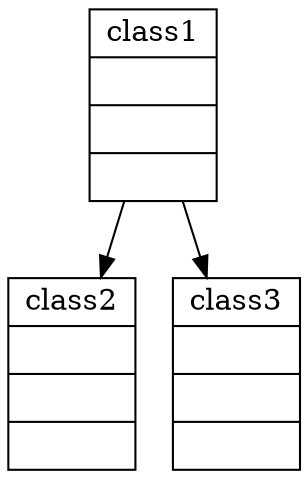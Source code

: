 digraph structs {
	node [shape=record];
	class1 [label="{class1|||}"];
	class2 [shape=record,label="{class2|||}"];
	class3 [shape=record,label="{class3|||}"];
	
	class1 -> class2;
	class1 -> class3;
}
